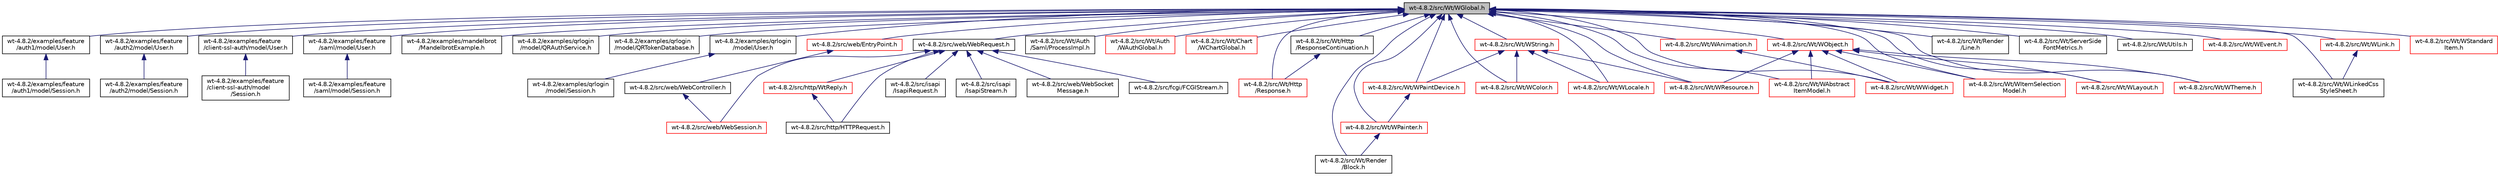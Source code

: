 digraph "wt-4.8.2/src/Wt/WGlobal.h"
{
 // LATEX_PDF_SIZE
  edge [fontname="Helvetica",fontsize="10",labelfontname="Helvetica",labelfontsize="10"];
  node [fontname="Helvetica",fontsize="10",shape=record];
  Node1 [label="wt-4.8.2/src/Wt/WGlobal.h",height=0.2,width=0.4,color="black", fillcolor="grey75", style="filled", fontcolor="black",tooltip=" "];
  Node1 -> Node2 [dir="back",color="midnightblue",fontsize="10",style="solid",fontname="Helvetica"];
  Node2 [label="wt-4.8.2/examples/feature\l/auth1/model/User.h",height=0.2,width=0.4,color="black", fillcolor="white", style="filled",URL="$examples_2feature_2auth1_2model_2User_8h_source.html",tooltip=" "];
  Node2 -> Node3 [dir="back",color="midnightblue",fontsize="10",style="solid",fontname="Helvetica"];
  Node3 [label="wt-4.8.2/examples/feature\l/auth1/model/Session.h",height=0.2,width=0.4,color="black", fillcolor="white", style="filled",URL="$examples_2feature_2auth1_2model_2Session_8h_source.html",tooltip=" "];
  Node1 -> Node4 [dir="back",color="midnightblue",fontsize="10",style="solid",fontname="Helvetica"];
  Node4 [label="wt-4.8.2/examples/feature\l/auth2/model/User.h",height=0.2,width=0.4,color="black", fillcolor="white", style="filled",URL="$examples_2feature_2auth2_2model_2User_8h_source.html",tooltip=" "];
  Node4 -> Node5 [dir="back",color="midnightblue",fontsize="10",style="solid",fontname="Helvetica"];
  Node5 [label="wt-4.8.2/examples/feature\l/auth2/model/Session.h",height=0.2,width=0.4,color="black", fillcolor="white", style="filled",URL="$examples_2feature_2auth2_2model_2Session_8h_source.html",tooltip=" "];
  Node1 -> Node6 [dir="back",color="midnightblue",fontsize="10",style="solid",fontname="Helvetica"];
  Node6 [label="wt-4.8.2/examples/feature\l/client-ssl-auth/model/User.h",height=0.2,width=0.4,color="black", fillcolor="white", style="filled",URL="$examples_2feature_2client-ssl-auth_2model_2User_8h_source.html",tooltip=" "];
  Node6 -> Node7 [dir="back",color="midnightblue",fontsize="10",style="solid",fontname="Helvetica"];
  Node7 [label="wt-4.8.2/examples/feature\l/client-ssl-auth/model\l/Session.h",height=0.2,width=0.4,color="black", fillcolor="white", style="filled",URL="$examples_2feature_2client-ssl-auth_2model_2Session_8h_source.html",tooltip=" "];
  Node1 -> Node8 [dir="back",color="midnightblue",fontsize="10",style="solid",fontname="Helvetica"];
  Node8 [label="wt-4.8.2/examples/feature\l/saml/model/User.h",height=0.2,width=0.4,color="black", fillcolor="white", style="filled",URL="$examples_2feature_2saml_2model_2User_8h_source.html",tooltip=" "];
  Node8 -> Node9 [dir="back",color="midnightblue",fontsize="10",style="solid",fontname="Helvetica"];
  Node9 [label="wt-4.8.2/examples/feature\l/saml/model/Session.h",height=0.2,width=0.4,color="black", fillcolor="white", style="filled",URL="$examples_2feature_2saml_2model_2Session_8h_source.html",tooltip=" "];
  Node1 -> Node10 [dir="back",color="midnightblue",fontsize="10",style="solid",fontname="Helvetica"];
  Node10 [label="wt-4.8.2/examples/mandelbrot\l/MandelbrotExample.h",height=0.2,width=0.4,color="black", fillcolor="white", style="filled",URL="$MandelbrotExample_8h_source.html",tooltip=" "];
  Node1 -> Node11 [dir="back",color="midnightblue",fontsize="10",style="solid",fontname="Helvetica"];
  Node11 [label="wt-4.8.2/examples/qrlogin\l/model/QRAuthService.h",height=0.2,width=0.4,color="black", fillcolor="white", style="filled",URL="$QRAuthService_8h_source.html",tooltip=" "];
  Node1 -> Node12 [dir="back",color="midnightblue",fontsize="10",style="solid",fontname="Helvetica"];
  Node12 [label="wt-4.8.2/examples/qrlogin\l/model/QRTokenDatabase.h",height=0.2,width=0.4,color="black", fillcolor="white", style="filled",URL="$QRTokenDatabase_8h_source.html",tooltip=" "];
  Node1 -> Node13 [dir="back",color="midnightblue",fontsize="10",style="solid",fontname="Helvetica"];
  Node13 [label="wt-4.8.2/examples/qrlogin\l/model/User.h",height=0.2,width=0.4,color="black", fillcolor="white", style="filled",URL="$examples_2qrlogin_2model_2User_8h_source.html",tooltip=" "];
  Node13 -> Node14 [dir="back",color="midnightblue",fontsize="10",style="solid",fontname="Helvetica"];
  Node14 [label="wt-4.8.2/examples/qrlogin\l/model/Session.h",height=0.2,width=0.4,color="black", fillcolor="white", style="filled",URL="$examples_2qrlogin_2model_2Session_8h_source.html",tooltip=" "];
  Node1 -> Node15 [dir="back",color="midnightblue",fontsize="10",style="solid",fontname="Helvetica"];
  Node15 [label="wt-4.8.2/src/web/WebRequest.h",height=0.2,width=0.4,color="black", fillcolor="white", style="filled",URL="$WebRequest_8h_source.html",tooltip=" "];
  Node15 -> Node16 [dir="back",color="midnightblue",fontsize="10",style="solid",fontname="Helvetica"];
  Node16 [label="wt-4.8.2/src/fcgi/FCGIStream.h",height=0.2,width=0.4,color="black", fillcolor="white", style="filled",URL="$FCGIStream_8h_source.html",tooltip=" "];
  Node15 -> Node17 [dir="back",color="midnightblue",fontsize="10",style="solid",fontname="Helvetica"];
  Node17 [label="wt-4.8.2/src/web/WebSession.h",height=0.2,width=0.4,color="red", fillcolor="white", style="filled",URL="$WebSession_8h_source.html",tooltip=" "];
  Node15 -> Node24 [dir="back",color="midnightblue",fontsize="10",style="solid",fontname="Helvetica"];
  Node24 [label="wt-4.8.2/src/http/WtReply.h",height=0.2,width=0.4,color="red", fillcolor="white", style="filled",URL="$WtReply_8h_source.html",tooltip=" "];
  Node24 -> Node26 [dir="back",color="midnightblue",fontsize="10",style="solid",fontname="Helvetica"];
  Node26 [label="wt-4.8.2/src/http/HTTPRequest.h",height=0.2,width=0.4,color="black", fillcolor="white", style="filled",URL="$HTTPRequest_8h_source.html",tooltip=" "];
  Node15 -> Node26 [dir="back",color="midnightblue",fontsize="10",style="solid",fontname="Helvetica"];
  Node15 -> Node33 [dir="back",color="midnightblue",fontsize="10",style="solid",fontname="Helvetica"];
  Node33 [label="wt-4.8.2/src/isapi\l/IsapiRequest.h",height=0.2,width=0.4,color="black", fillcolor="white", style="filled",URL="$IsapiRequest_8h_source.html",tooltip=" "];
  Node15 -> Node34 [dir="back",color="midnightblue",fontsize="10",style="solid",fontname="Helvetica"];
  Node34 [label="wt-4.8.2/src/isapi\l/IsapiStream.h",height=0.2,width=0.4,color="black", fillcolor="white", style="filled",URL="$IsapiStream_8h_source.html",tooltip=" "];
  Node15 -> Node35 [dir="back",color="midnightblue",fontsize="10",style="solid",fontname="Helvetica"];
  Node35 [label="wt-4.8.2/src/web/WebSocket\lMessage.h",height=0.2,width=0.4,color="black", fillcolor="white", style="filled",URL="$WebSocketMessage_8h_source.html",tooltip=" "];
  Node1 -> Node36 [dir="back",color="midnightblue",fontsize="10",style="solid",fontname="Helvetica"];
  Node36 [label="wt-4.8.2/src/web/EntryPoint.h",height=0.2,width=0.4,color="red", fillcolor="white", style="filled",URL="$EntryPoint_8h_source.html",tooltip=" "];
  Node36 -> Node37 [dir="back",color="midnightblue",fontsize="10",style="solid",fontname="Helvetica"];
  Node37 [label="wt-4.8.2/src/web/WebController.h",height=0.2,width=0.4,color="black", fillcolor="white", style="filled",URL="$WebController_8h_source.html",tooltip=" "];
  Node37 -> Node17 [dir="back",color="midnightblue",fontsize="10",style="solid",fontname="Helvetica"];
  Node1 -> Node38 [dir="back",color="midnightblue",fontsize="10",style="solid",fontname="Helvetica"];
  Node38 [label="wt-4.8.2/src/Wt/Auth\l/Saml/ProcessImpl.h",height=0.2,width=0.4,color="black", fillcolor="white", style="filled",URL="$ProcessImpl_8h_source.html",tooltip=" "];
  Node1 -> Node39 [dir="back",color="midnightblue",fontsize="10",style="solid",fontname="Helvetica"];
  Node39 [label="wt-4.8.2/src/Wt/Auth\l/WAuthGlobal.h",height=0.2,width=0.4,color="red", fillcolor="white", style="filled",URL="$WAuthGlobal_8h_source.html",tooltip=" "];
  Node1 -> Node63 [dir="back",color="midnightblue",fontsize="10",style="solid",fontname="Helvetica"];
  Node63 [label="wt-4.8.2/src/Wt/Chart\l/WChartGlobal.h",height=0.2,width=0.4,color="red", fillcolor="white", style="filled",URL="$WChartGlobal_8h_source.html",tooltip=" "];
  Node1 -> Node87 [dir="back",color="midnightblue",fontsize="10",style="solid",fontname="Helvetica"];
  Node87 [label="wt-4.8.2/src/Wt/Http\l/Response.h",height=0.2,width=0.4,color="red", fillcolor="white", style="filled",URL="$Response_8h_source.html",tooltip=" "];
  Node1 -> Node89 [dir="back",color="midnightblue",fontsize="10",style="solid",fontname="Helvetica"];
  Node89 [label="wt-4.8.2/src/Wt/Http\l/ResponseContinuation.h",height=0.2,width=0.4,color="black", fillcolor="white", style="filled",URL="$ResponseContinuation_8h_source.html",tooltip=" "];
  Node89 -> Node87 [dir="back",color="midnightblue",fontsize="10",style="solid",fontname="Helvetica"];
  Node1 -> Node90 [dir="back",color="midnightblue",fontsize="10",style="solid",fontname="Helvetica"];
  Node90 [label="wt-4.8.2/src/Wt/Render\l/Block.h",height=0.2,width=0.4,color="black", fillcolor="white", style="filled",URL="$Block_8h_source.html",tooltip=" "];
  Node1 -> Node91 [dir="back",color="midnightblue",fontsize="10",style="solid",fontname="Helvetica"];
  Node91 [label="wt-4.8.2/src/Wt/Render\l/Line.h",height=0.2,width=0.4,color="black", fillcolor="white", style="filled",URL="$Line_8h_source.html",tooltip=" "];
  Node1 -> Node92 [dir="back",color="midnightblue",fontsize="10",style="solid",fontname="Helvetica"];
  Node92 [label="wt-4.8.2/src/Wt/ServerSide\lFontMetrics.h",height=0.2,width=0.4,color="black", fillcolor="white", style="filled",URL="$ServerSideFontMetrics_8h_source.html",tooltip=" "];
  Node1 -> Node93 [dir="back",color="midnightblue",fontsize="10",style="solid",fontname="Helvetica"];
  Node93 [label="wt-4.8.2/src/Wt/Utils.h",height=0.2,width=0.4,color="black", fillcolor="white", style="filled",URL="$Utils_8h_source.html",tooltip=" "];
  Node1 -> Node94 [dir="back",color="midnightblue",fontsize="10",style="solid",fontname="Helvetica"];
  Node94 [label="wt-4.8.2/src/Wt/WAbstract\lItemModel.h",height=0.2,width=0.4,color="red", fillcolor="white", style="filled",URL="$WAbstractItemModel_8h_source.html",tooltip=" "];
  Node1 -> Node118 [dir="back",color="midnightblue",fontsize="10",style="solid",fontname="Helvetica"];
  Node118 [label="wt-4.8.2/src/Wt/WAnimation.h",height=0.2,width=0.4,color="red", fillcolor="white", style="filled",URL="$WAnimation_8h_source.html",tooltip=" "];
  Node118 -> Node122 [dir="back",color="midnightblue",fontsize="10",style="solid",fontname="Helvetica"];
  Node122 [label="wt-4.8.2/src/Wt/WWidget.h",height=0.2,width=0.4,color="red", fillcolor="white", style="filled",URL="$WWidget_8h_source.html",tooltip=" "];
  Node1 -> Node327 [dir="back",color="midnightblue",fontsize="10",style="solid",fontname="Helvetica"];
  Node327 [label="wt-4.8.2/src/Wt/WColor.h",height=0.2,width=0.4,color="red", fillcolor="white", style="filled",URL="$WColor_8h_source.html",tooltip=" "];
  Node1 -> Node339 [dir="back",color="midnightblue",fontsize="10",style="solid",fontname="Helvetica"];
  Node339 [label="wt-4.8.2/src/Wt/WEvent.h",height=0.2,width=0.4,color="red", fillcolor="white", style="filled",URL="$WEvent_8h_source.html",tooltip=" "];
  Node1 -> Node349 [dir="back",color="midnightblue",fontsize="10",style="solid",fontname="Helvetica"];
  Node349 [label="wt-4.8.2/src/Wt/WItemSelection\lModel.h",height=0.2,width=0.4,color="red", fillcolor="white", style="filled",URL="$WItemSelectionModel_8h_source.html",tooltip=" "];
  Node1 -> Node323 [dir="back",color="midnightblue",fontsize="10",style="solid",fontname="Helvetica"];
  Node323 [label="wt-4.8.2/src/Wt/WLayout.h",height=0.2,width=0.4,color="red", fillcolor="white", style="filled",URL="$WLayout_8h_source.html",tooltip=" "];
  Node1 -> Node350 [dir="back",color="midnightblue",fontsize="10",style="solid",fontname="Helvetica"];
  Node350 [label="wt-4.8.2/src/Wt/WLink.h",height=0.2,width=0.4,color="red", fillcolor="white", style="filled",URL="$WLink_8h_source.html",tooltip=" "];
  Node350 -> Node351 [dir="back",color="midnightblue",fontsize="10",style="solid",fontname="Helvetica"];
  Node351 [label="wt-4.8.2/src/Wt/WLinkedCss\lStyleSheet.h",height=0.2,width=0.4,color="black", fillcolor="white", style="filled",URL="$WLinkedCssStyleSheet_8h_source.html",tooltip=" "];
  Node1 -> Node351 [dir="back",color="midnightblue",fontsize="10",style="solid",fontname="Helvetica"];
  Node1 -> Node352 [dir="back",color="midnightblue",fontsize="10",style="solid",fontname="Helvetica"];
  Node352 [label="wt-4.8.2/src/Wt/WLocale.h",height=0.2,width=0.4,color="red", fillcolor="white", style="filled",URL="$WLocale_8h_source.html",tooltip=" "];
  Node1 -> Node392 [dir="back",color="midnightblue",fontsize="10",style="solid",fontname="Helvetica"];
  Node392 [label="wt-4.8.2/src/Wt/WObject.h",height=0.2,width=0.4,color="red", fillcolor="white", style="filled",URL="$WObject_8h_source.html",tooltip=" "];
  Node392 -> Node94 [dir="back",color="midnightblue",fontsize="10",style="solid",fontname="Helvetica"];
  Node392 -> Node349 [dir="back",color="midnightblue",fontsize="10",style="solid",fontname="Helvetica"];
  Node392 -> Node323 [dir="back",color="midnightblue",fontsize="10",style="solid",fontname="Helvetica"];
  Node392 -> Node421 [dir="back",color="midnightblue",fontsize="10",style="solid",fontname="Helvetica"];
  Node421 [label="wt-4.8.2/src/Wt/WResource.h",height=0.2,width=0.4,color="red", fillcolor="white", style="filled",URL="$WResource_8h_source.html",tooltip=" "];
  Node392 -> Node435 [dir="back",color="midnightblue",fontsize="10",style="solid",fontname="Helvetica"];
  Node435 [label="wt-4.8.2/src/Wt/WTheme.h",height=0.2,width=0.4,color="red", fillcolor="white", style="filled",URL="$WTheme_8h_source.html",tooltip=" "];
  Node392 -> Node122 [dir="back",color="midnightblue",fontsize="10",style="solid",fontname="Helvetica"];
  Node1 -> Node447 [dir="back",color="midnightblue",fontsize="10",style="solid",fontname="Helvetica"];
  Node447 [label="wt-4.8.2/src/Wt/WPaintDevice.h",height=0.2,width=0.4,color="red", fillcolor="white", style="filled",URL="$WPaintDevice_8h_source.html",tooltip=" "];
  Node447 -> Node333 [dir="back",color="midnightblue",fontsize="10",style="solid",fontname="Helvetica"];
  Node333 [label="wt-4.8.2/src/Wt/WPainter.h",height=0.2,width=0.4,color="red", fillcolor="white", style="filled",URL="$WPainter_8h_source.html",tooltip=" "];
  Node333 -> Node90 [dir="back",color="midnightblue",fontsize="10",style="solid",fontname="Helvetica"];
  Node1 -> Node333 [dir="back",color="midnightblue",fontsize="10",style="solid",fontname="Helvetica"];
  Node1 -> Node421 [dir="back",color="midnightblue",fontsize="10",style="solid",fontname="Helvetica"];
  Node1 -> Node451 [dir="back",color="midnightblue",fontsize="10",style="solid",fontname="Helvetica"];
  Node451 [label="wt-4.8.2/src/Wt/WStandard\lItem.h",height=0.2,width=0.4,color="red", fillcolor="white", style="filled",URL="$WStandardItem_8h_source.html",tooltip=" "];
  Node1 -> Node452 [dir="back",color="midnightblue",fontsize="10",style="solid",fontname="Helvetica"];
  Node452 [label="wt-4.8.2/src/Wt/WString.h",height=0.2,width=0.4,color="red", fillcolor="white", style="filled",URL="$WString_8h_source.html",tooltip=" "];
  Node452 -> Node327 [dir="back",color="midnightblue",fontsize="10",style="solid",fontname="Helvetica"];
  Node452 -> Node352 [dir="back",color="midnightblue",fontsize="10",style="solid",fontname="Helvetica"];
  Node452 -> Node447 [dir="back",color="midnightblue",fontsize="10",style="solid",fontname="Helvetica"];
  Node452 -> Node421 [dir="back",color="midnightblue",fontsize="10",style="solid",fontname="Helvetica"];
  Node1 -> Node435 [dir="back",color="midnightblue",fontsize="10",style="solid",fontname="Helvetica"];
  Node1 -> Node122 [dir="back",color="midnightblue",fontsize="10",style="solid",fontname="Helvetica"];
}
